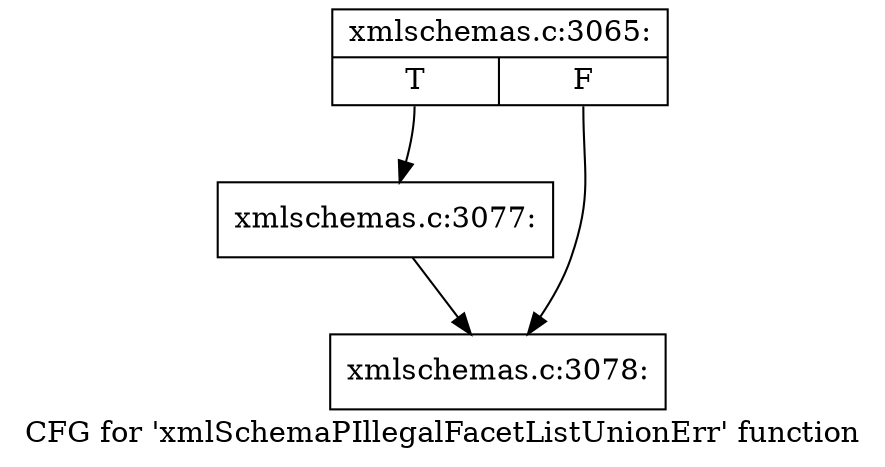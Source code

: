 digraph "CFG for 'xmlSchemaPIllegalFacetListUnionErr' function" {
	label="CFG for 'xmlSchemaPIllegalFacetListUnionErr' function";

	Node0x55d026420280 [shape=record,label="{xmlschemas.c:3065:|{<s0>T|<s1>F}}"];
	Node0x55d026420280:s0 -> Node0x55d026422260;
	Node0x55d026420280:s1 -> Node0x55d0264222b0;
	Node0x55d026422260 [shape=record,label="{xmlschemas.c:3077:}"];
	Node0x55d026422260 -> Node0x55d0264222b0;
	Node0x55d0264222b0 [shape=record,label="{xmlschemas.c:3078:}"];
}
